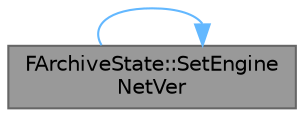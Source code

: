 digraph "FArchiveState::SetEngineNetVer"
{
 // INTERACTIVE_SVG=YES
 // LATEX_PDF_SIZE
  bgcolor="transparent";
  edge [fontname=Helvetica,fontsize=10,labelfontname=Helvetica,labelfontsize=10];
  node [fontname=Helvetica,fontsize=10,shape=box,height=0.2,width=0.4];
  rankdir="LR";
  Node1 [id="Node000001",label="FArchiveState::SetEngine\lNetVer",height=0.2,width=0.4,color="gray40", fillcolor="grey60", style="filled", fontcolor="black",tooltip="Sets the archive engine network version."];
  Node1 -> Node1 [id="edge1_Node000001_Node000001",color="steelblue1",style="solid",tooltip=" "];
}
